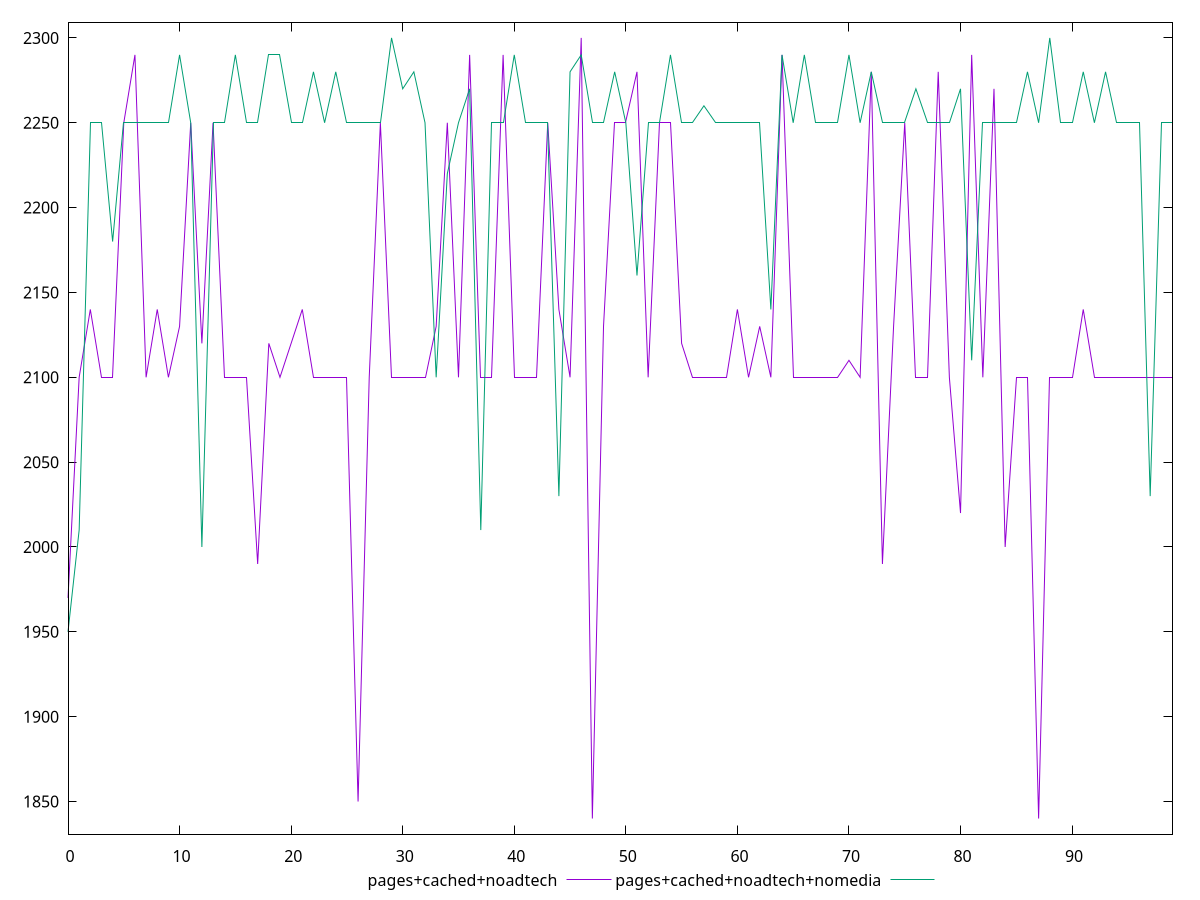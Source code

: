 reset

$pagesCachedNoadtech <<EOF
0 1970
1 2100
2 2140
3 2100
4 2100
5 2250
6 2290
7 2100
8 2140
9 2100
10 2130
11 2250
12 2120
13 2250
14 2100
15 2100
16 2100
17 1990
18 2120
19 2100
20 2120
21 2140
22 2100
23 2100
24 2100
25 2100
26 1850
27 2100
28 2250
29 2100
30 2100
31 2100
32 2100
33 2130
34 2250
35 2100
36 2290
37 2100
38 2100
39 2290
40 2100
41 2100
42 2100
43 2250
44 2140
45 2100
46 2300
47 1840
48 2130
49 2250
50 2250
51 2280
52 2100
53 2250
54 2250
55 2120
56 2100
57 2100
58 2100
59 2100
60 2140
61 2100
62 2130
63 2100
64 2290
65 2100
66 2100
67 2100
68 2100
69 2100
70 2110
71 2100
72 2280
73 1990
74 2130
75 2250
76 2100
77 2100
78 2280
79 2100
80 2020
81 2290
82 2100
83 2270
84 2000
85 2100
86 2100
87 1840
88 2100
89 2100
90 2100
91 2140
92 2100
93 2100
94 2100
95 2100
96 2100
97 2100
98 2100
99 2100
EOF

$pagesCachedNoadtechNomedia <<EOF
0 1950
1 2010
2 2250
3 2250
4 2180
5 2250
6 2250
7 2250
8 2250
9 2250
10 2290
11 2250
12 2000
13 2250
14 2250
15 2290
16 2250
17 2250
18 2290
19 2290
20 2250
21 2250
22 2280
23 2250
24 2280
25 2250
26 2250
27 2250
28 2250
29 2300
30 2270
31 2280
32 2250
33 2100
34 2220
35 2250
36 2270
37 2010
38 2250
39 2250
40 2290
41 2250
42 2250
43 2250
44 2030
45 2280
46 2290
47 2250
48 2250
49 2280
50 2250
51 2160
52 2250
53 2250
54 2290
55 2250
56 2250
57 2260
58 2250
59 2250
60 2250
61 2250
62 2250
63 2140
64 2290
65 2250
66 2290
67 2250
68 2250
69 2250
70 2290
71 2250
72 2280
73 2250
74 2250
75 2250
76 2270
77 2250
78 2250
79 2250
80 2270
81 2110
82 2250
83 2250
84 2250
85 2250
86 2280
87 2250
88 2300
89 2250
90 2250
91 2280
92 2250
93 2280
94 2250
95 2250
96 2250
97 2030
98 2250
99 2250
EOF

set key outside below
set xrange [0:99]
set yrange [1830.8:2309.2]
set trange [1830.8:2309.2]
set terminal svg size 640, 520 enhanced background rgb 'white'
set output "report_00019_2021-02-10T18-14-37.922Z//unused-javascript/comparison/line/2_vs_3.svg"

plot $pagesCachedNoadtech title "pages+cached+noadtech" with line, \
     $pagesCachedNoadtechNomedia title "pages+cached+noadtech+nomedia" with line

reset
